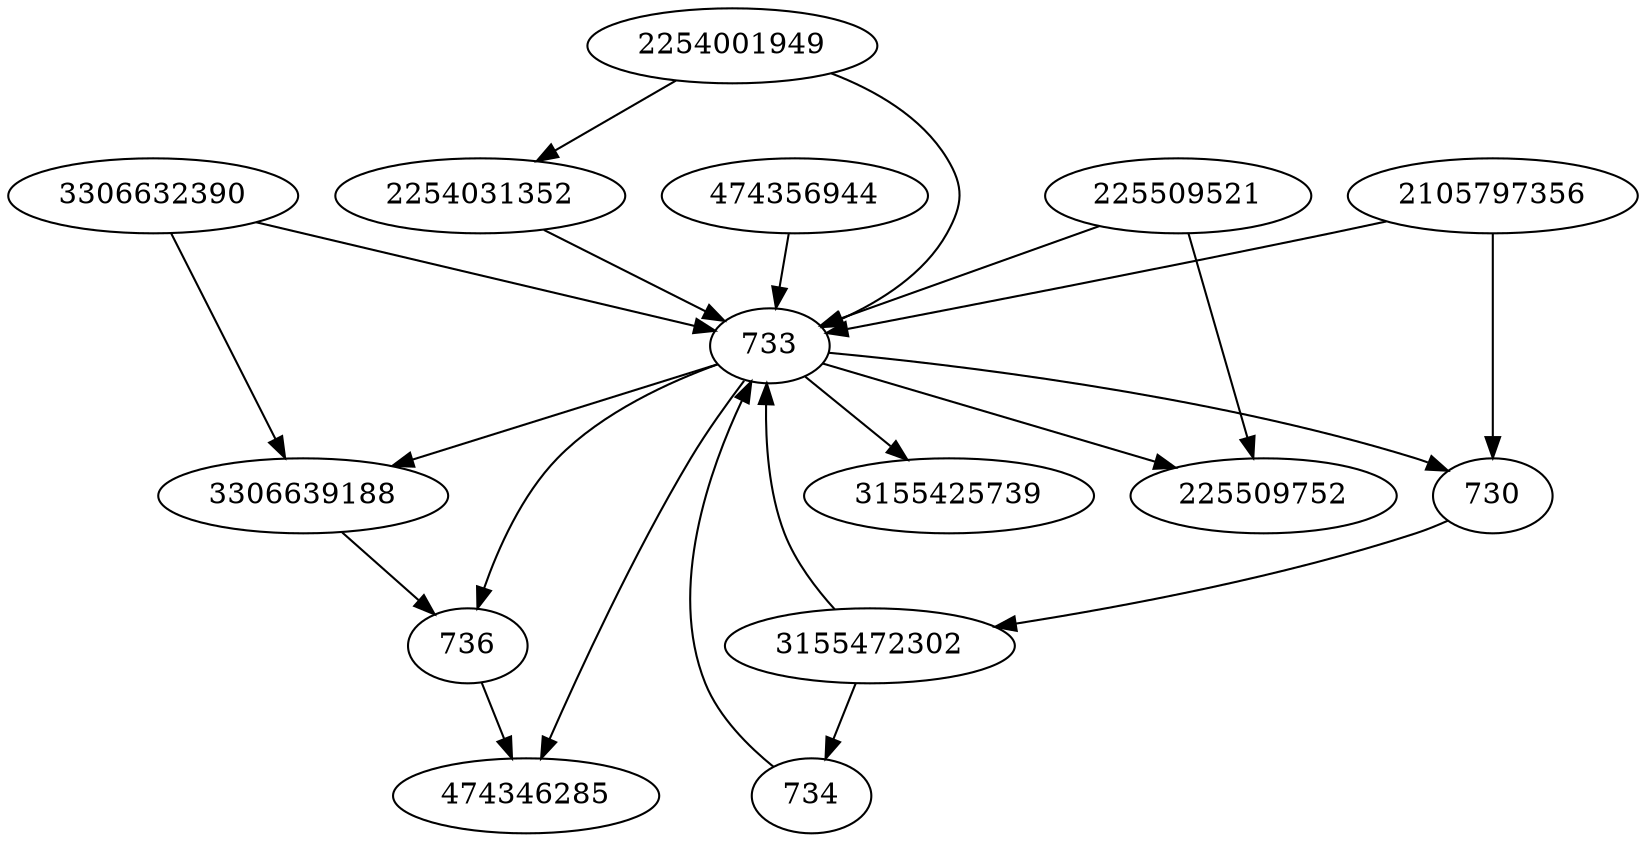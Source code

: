 strict digraph  {
736;
3306632390;
2254031352;
733;
3155425739;
2105797356;
474346285;
3155472302;
474356944;
225509521;
3306639188;
225509752;
730;
2254001949;
734;
736 -> 474346285;
3306632390 -> 733;
3306632390 -> 3306639188;
2254031352 -> 733;
733 -> 225509752;
733 -> 730;
733 -> 474346285;
733 -> 736;
733 -> 3155425739;
733 -> 3306639188;
2105797356 -> 730;
2105797356 -> 733;
3155472302 -> 733;
3155472302 -> 734;
474356944 -> 733;
225509521 -> 733;
225509521 -> 225509752;
3306639188 -> 736;
730 -> 3155472302;
2254001949 -> 733;
2254001949 -> 2254031352;
734 -> 733;
}
